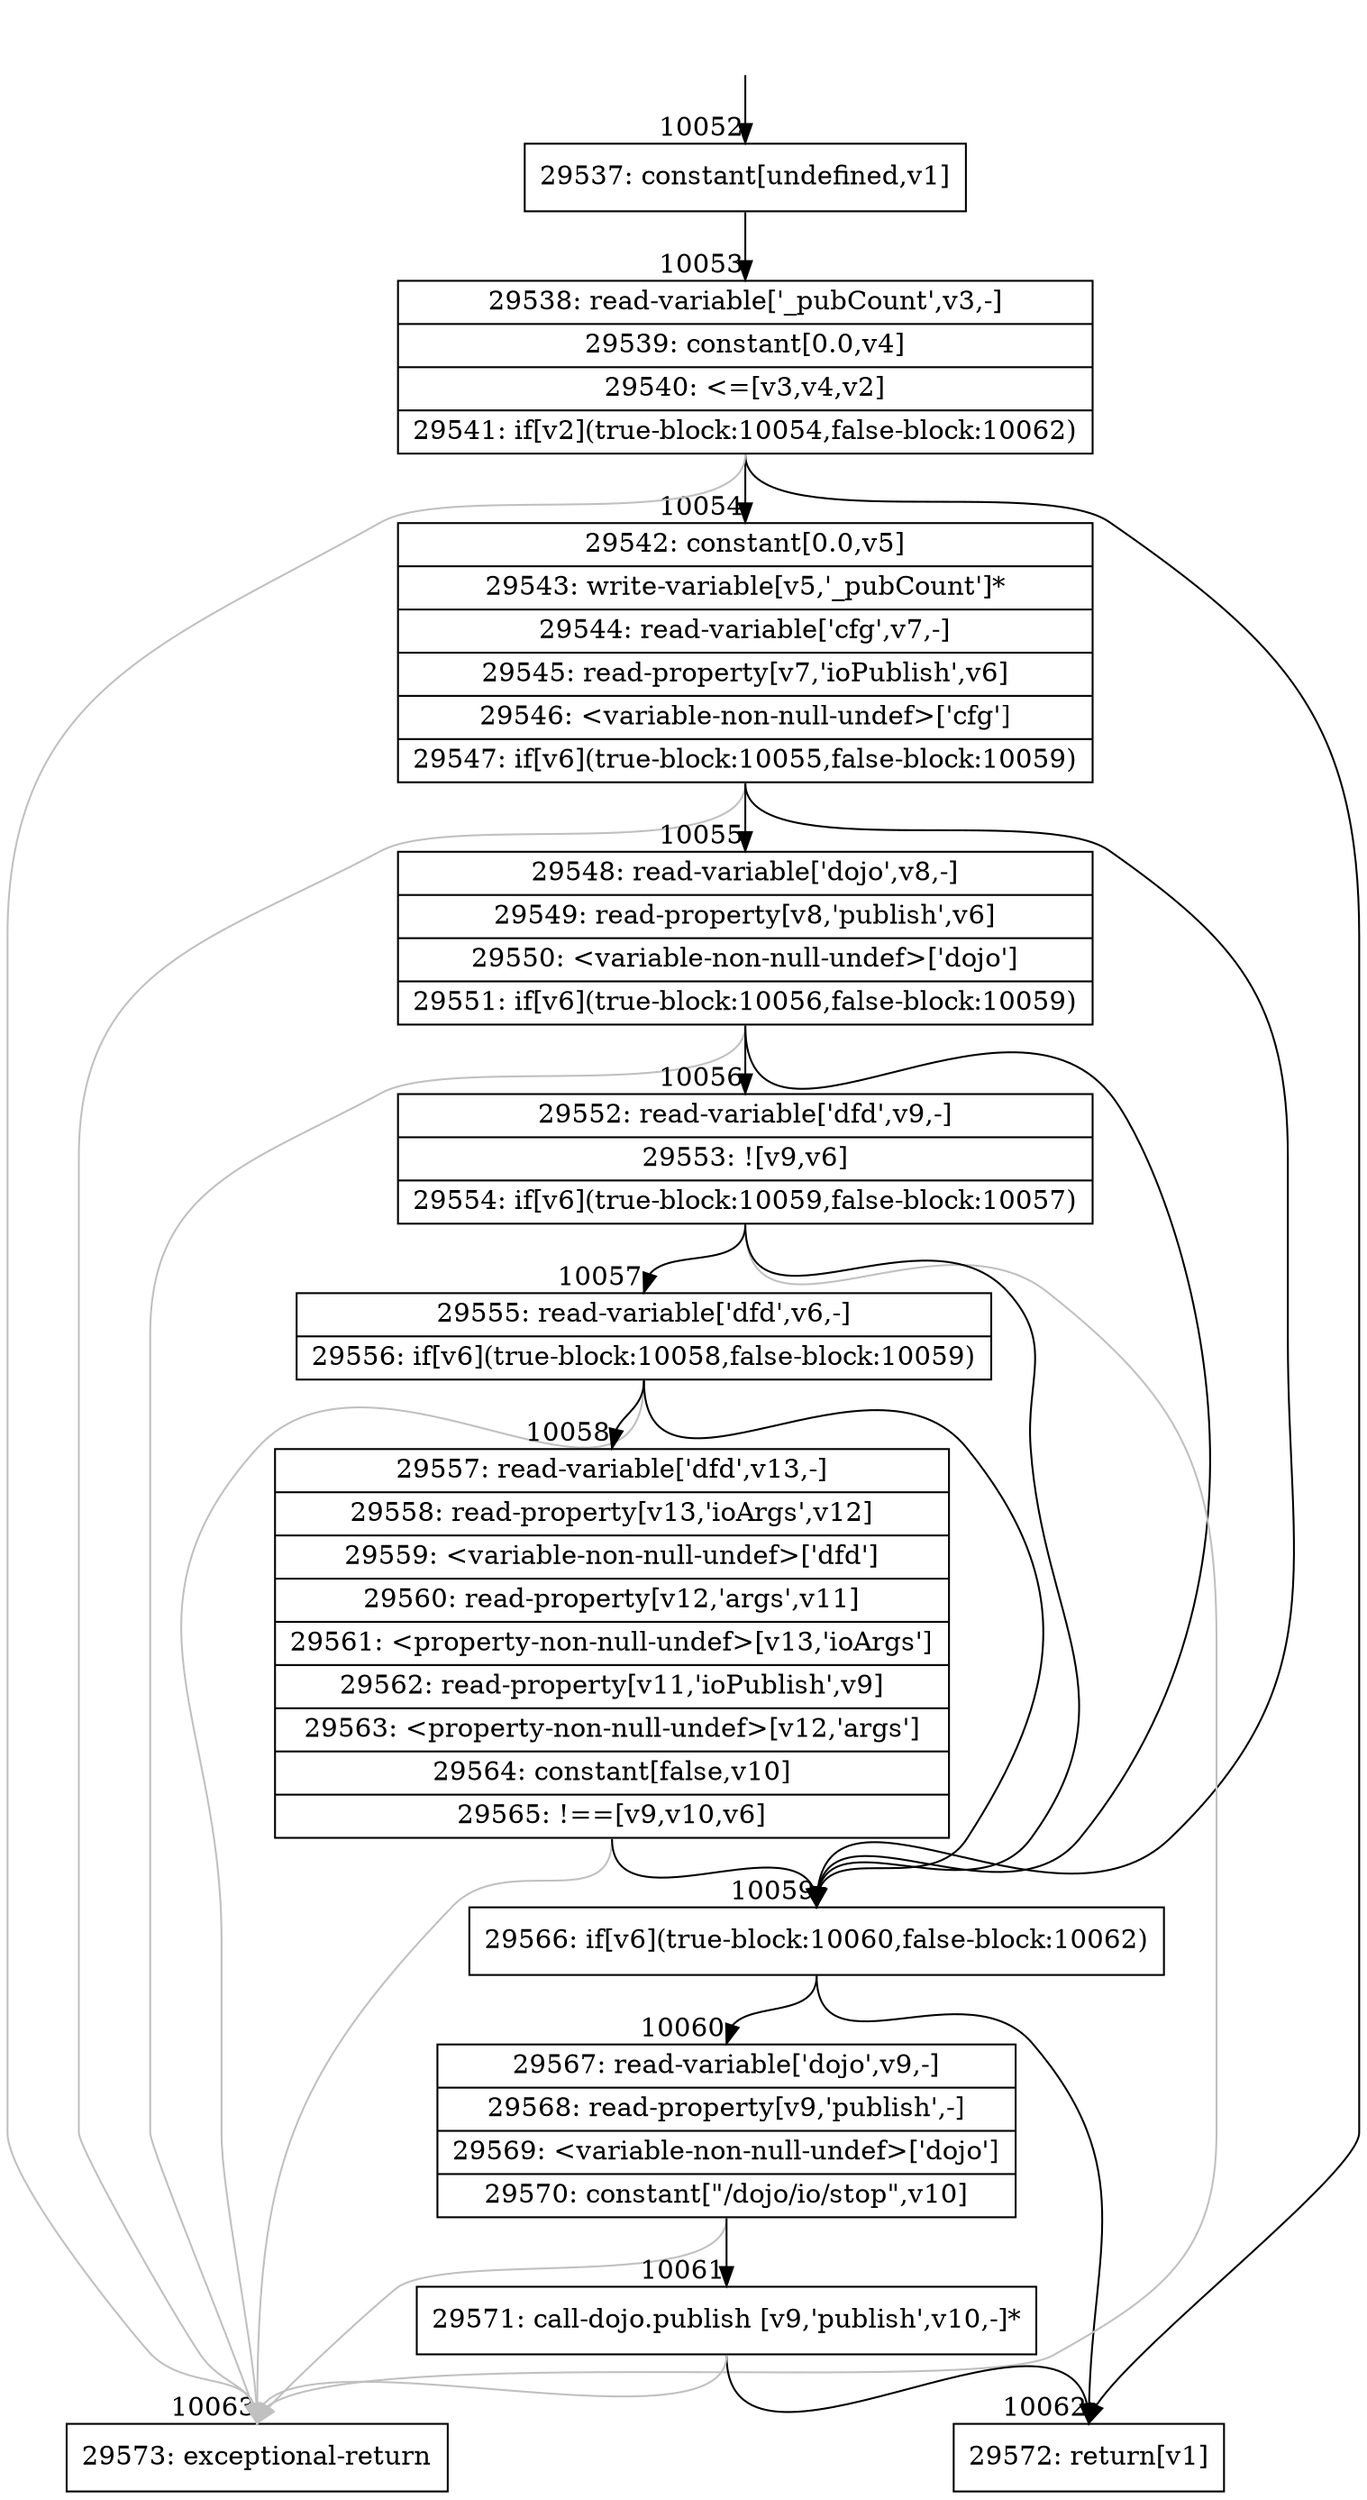 digraph {
rankdir="TD"
BB_entry711[shape=none,label=""];
BB_entry711 -> BB10052 [tailport=s, headport=n, headlabel="    10052"]
BB10052 [shape=record label="{29537: constant[undefined,v1]}" ] 
BB10052 -> BB10053 [tailport=s, headport=n, headlabel="      10053"]
BB10053 [shape=record label="{29538: read-variable['_pubCount',v3,-]|29539: constant[0.0,v4]|29540: \<=[v3,v4,v2]|29541: if[v2](true-block:10054,false-block:10062)}" ] 
BB10053 -> BB10054 [tailport=s, headport=n, headlabel="      10054"]
BB10053 -> BB10062 [tailport=s, headport=n, headlabel="      10062"]
BB10053 -> BB10063 [tailport=s, headport=n, color=gray, headlabel="      10063"]
BB10054 [shape=record label="{29542: constant[0.0,v5]|29543: write-variable[v5,'_pubCount']*|29544: read-variable['cfg',v7,-]|29545: read-property[v7,'ioPublish',v6]|29546: \<variable-non-null-undef\>['cfg']|29547: if[v6](true-block:10055,false-block:10059)}" ] 
BB10054 -> BB10059 [tailport=s, headport=n, headlabel="      10059"]
BB10054 -> BB10055 [tailport=s, headport=n, headlabel="      10055"]
BB10054 -> BB10063 [tailport=s, headport=n, color=gray]
BB10055 [shape=record label="{29548: read-variable['dojo',v8,-]|29549: read-property[v8,'publish',v6]|29550: \<variable-non-null-undef\>['dojo']|29551: if[v6](true-block:10056,false-block:10059)}" ] 
BB10055 -> BB10059 [tailport=s, headport=n]
BB10055 -> BB10056 [tailport=s, headport=n, headlabel="      10056"]
BB10055 -> BB10063 [tailport=s, headport=n, color=gray]
BB10056 [shape=record label="{29552: read-variable['dfd',v9,-]|29553: ![v9,v6]|29554: if[v6](true-block:10059,false-block:10057)}" ] 
BB10056 -> BB10059 [tailport=s, headport=n]
BB10056 -> BB10057 [tailport=s, headport=n, headlabel="      10057"]
BB10056 -> BB10063 [tailport=s, headport=n, color=gray]
BB10057 [shape=record label="{29555: read-variable['dfd',v6,-]|29556: if[v6](true-block:10058,false-block:10059)}" ] 
BB10057 -> BB10059 [tailport=s, headport=n]
BB10057 -> BB10058 [tailport=s, headport=n, headlabel="      10058"]
BB10057 -> BB10063 [tailport=s, headport=n, color=gray]
BB10058 [shape=record label="{29557: read-variable['dfd',v13,-]|29558: read-property[v13,'ioArgs',v12]|29559: \<variable-non-null-undef\>['dfd']|29560: read-property[v12,'args',v11]|29561: \<property-non-null-undef\>[v13,'ioArgs']|29562: read-property[v11,'ioPublish',v9]|29563: \<property-non-null-undef\>[v12,'args']|29564: constant[false,v10]|29565: !==[v9,v10,v6]}" ] 
BB10058 -> BB10059 [tailport=s, headport=n]
BB10058 -> BB10063 [tailport=s, headport=n, color=gray]
BB10059 [shape=record label="{29566: if[v6](true-block:10060,false-block:10062)}" ] 
BB10059 -> BB10060 [tailport=s, headport=n, headlabel="      10060"]
BB10059 -> BB10062 [tailport=s, headport=n]
BB10060 [shape=record label="{29567: read-variable['dojo',v9,-]|29568: read-property[v9,'publish',-]|29569: \<variable-non-null-undef\>['dojo']|29570: constant[\"/dojo/io/stop\",v10]}" ] 
BB10060 -> BB10061 [tailport=s, headport=n, headlabel="      10061"]
BB10060 -> BB10063 [tailport=s, headport=n, color=gray]
BB10061 [shape=record label="{29571: call-dojo.publish [v9,'publish',v10,-]*}" ] 
BB10061 -> BB10062 [tailport=s, headport=n]
BB10061 -> BB10063 [tailport=s, headport=n, color=gray]
BB10062 [shape=record label="{29572: return[v1]}" ] 
BB10063 [shape=record label="{29573: exceptional-return}" ] 
//#$~ 14043
}
